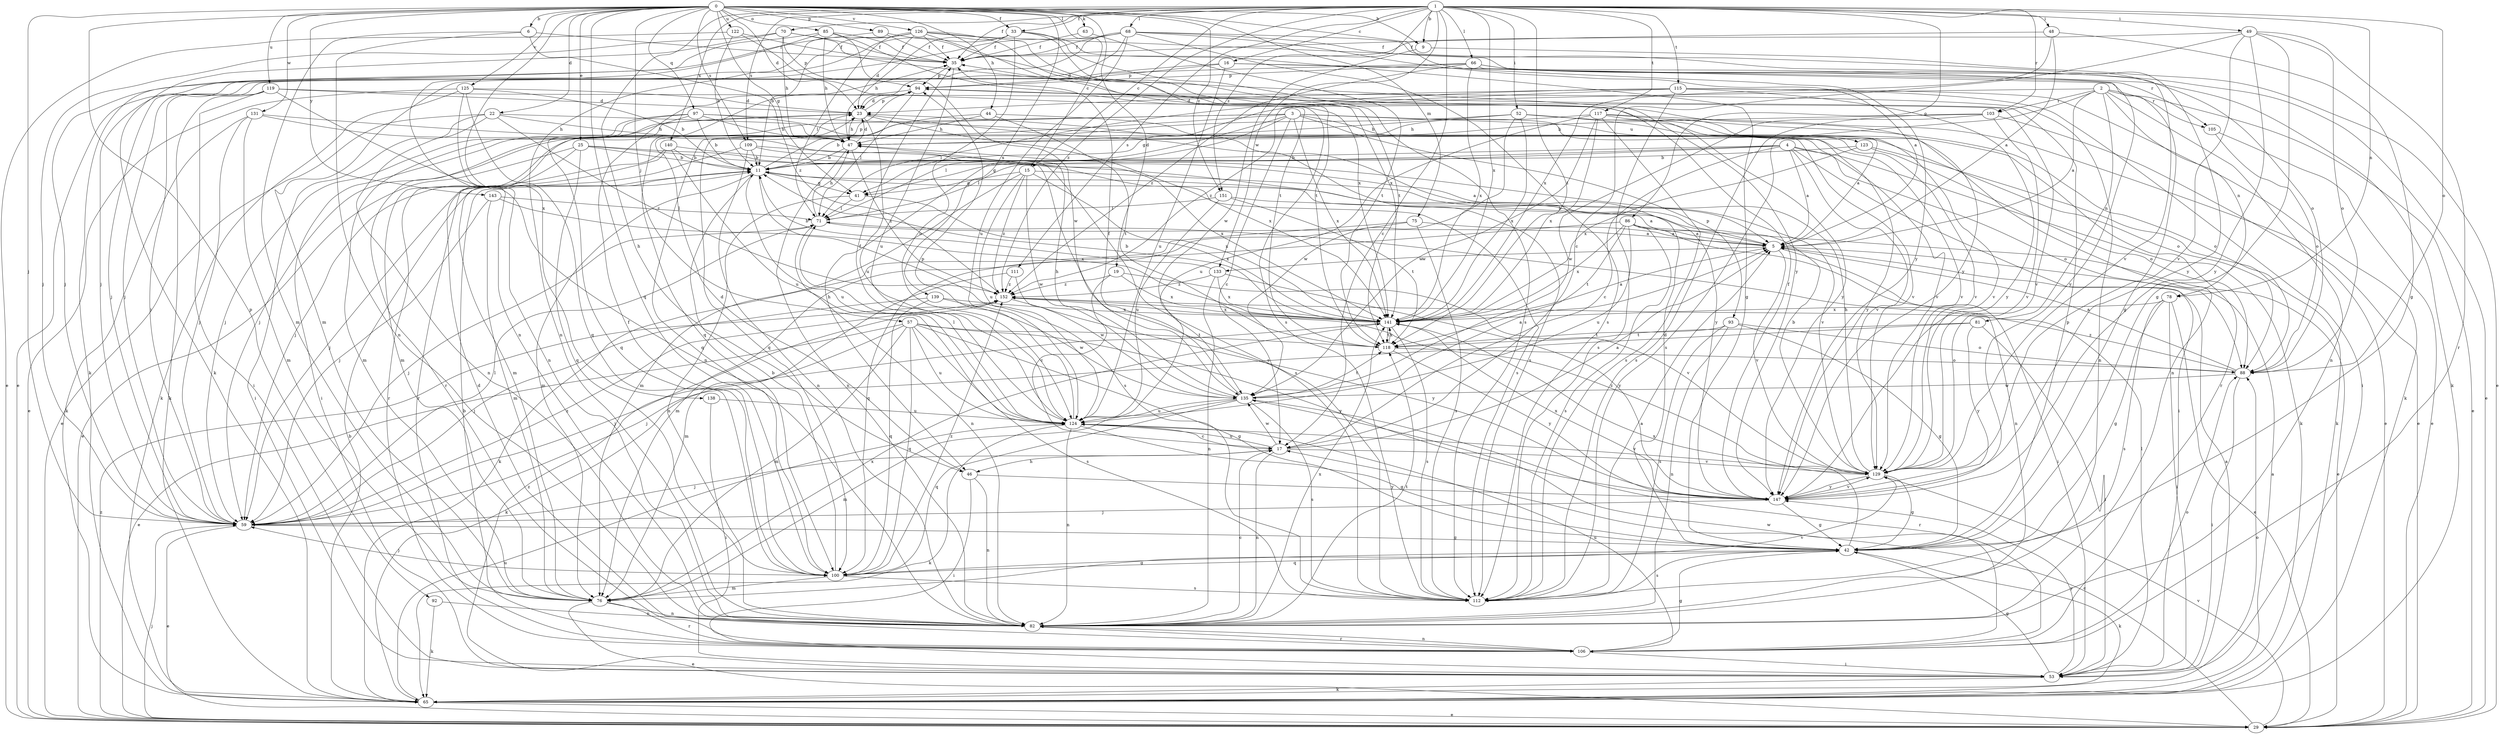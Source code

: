 strict digraph  {
0;
1;
2;
3;
4;
5;
6;
9;
11;
15;
16;
17;
19;
22;
23;
25;
29;
33;
35;
41;
42;
44;
46;
47;
48;
49;
52;
53;
57;
59;
63;
65;
66;
68;
70;
71;
75;
76;
78;
81;
82;
85;
86;
88;
89;
92;
93;
94;
97;
100;
103;
105;
106;
109;
111;
112;
115;
117;
118;
119;
122;
123;
124;
125;
126;
129;
131;
133;
135;
138;
139;
140;
141;
143;
147;
151;
152;
0 -> 6  [label=b];
0 -> 9  [label=b];
0 -> 15  [label=c];
0 -> 19  [label=d];
0 -> 22  [label=d];
0 -> 23  [label=d];
0 -> 25  [label=e];
0 -> 33  [label=f];
0 -> 41  [label=g];
0 -> 44  [label=h];
0 -> 57  [label=j];
0 -> 59  [label=j];
0 -> 63  [label=k];
0 -> 75  [label=m];
0 -> 85  [label=o];
0 -> 89  [label=p];
0 -> 92  [label=p];
0 -> 97  [label=q];
0 -> 100  [label=q];
0 -> 109  [label=s];
0 -> 119  [label=u];
0 -> 122  [label=u];
0 -> 125  [label=v];
0 -> 126  [label=v];
0 -> 131  [label=w];
0 -> 138  [label=x];
0 -> 139  [label=x];
0 -> 143  [label=y];
0 -> 147  [label=y];
0 -> 151  [label=z];
1 -> 9  [label=b];
1 -> 15  [label=c];
1 -> 16  [label=c];
1 -> 17  [label=c];
1 -> 33  [label=f];
1 -> 35  [label=f];
1 -> 46  [label=h];
1 -> 48  [label=i];
1 -> 49  [label=i];
1 -> 52  [label=i];
1 -> 66  [label=l];
1 -> 68  [label=l];
1 -> 70  [label=l];
1 -> 78  [label=n];
1 -> 86  [label=o];
1 -> 88  [label=o];
1 -> 103  [label=r];
1 -> 109  [label=s];
1 -> 111  [label=s];
1 -> 115  [label=t];
1 -> 117  [label=t];
1 -> 118  [label=t];
1 -> 133  [label=w];
1 -> 140  [label=x];
1 -> 141  [label=x];
1 -> 151  [label=z];
1 -> 152  [label=z];
2 -> 5  [label=a];
2 -> 29  [label=e];
2 -> 41  [label=g];
2 -> 78  [label=n];
2 -> 81  [label=n];
2 -> 82  [label=n];
2 -> 103  [label=r];
2 -> 105  [label=r];
2 -> 112  [label=s];
3 -> 17  [label=c];
3 -> 46  [label=h];
3 -> 59  [label=j];
3 -> 71  [label=l];
3 -> 76  [label=m];
3 -> 93  [label=p];
3 -> 100  [label=q];
3 -> 123  [label=u];
3 -> 129  [label=v];
3 -> 141  [label=x];
3 -> 147  [label=y];
4 -> 5  [label=a];
4 -> 11  [label=b];
4 -> 17  [label=c];
4 -> 41  [label=g];
4 -> 53  [label=i];
4 -> 65  [label=k];
4 -> 71  [label=l];
4 -> 88  [label=o];
4 -> 129  [label=v];
5 -> 11  [label=b];
5 -> 53  [label=i];
5 -> 129  [label=v];
5 -> 133  [label=w];
6 -> 35  [label=f];
6 -> 76  [label=m];
6 -> 82  [label=n];
6 -> 152  [label=z];
9 -> 29  [label=e];
9 -> 135  [label=w];
11 -> 41  [label=g];
11 -> 59  [label=j];
11 -> 76  [label=m];
11 -> 94  [label=p];
11 -> 112  [label=s];
11 -> 124  [label=u];
15 -> 41  [label=g];
15 -> 76  [label=m];
15 -> 124  [label=u];
15 -> 129  [label=v];
15 -> 135  [label=w];
15 -> 141  [label=x];
15 -> 152  [label=z];
16 -> 42  [label=g];
16 -> 59  [label=j];
16 -> 94  [label=p];
16 -> 105  [label=r];
16 -> 124  [label=u];
17 -> 5  [label=a];
17 -> 46  [label=h];
17 -> 59  [label=j];
17 -> 82  [label=n];
17 -> 124  [label=u];
17 -> 129  [label=v];
17 -> 135  [label=w];
19 -> 17  [label=c];
19 -> 129  [label=v];
19 -> 141  [label=x];
19 -> 152  [label=z];
22 -> 29  [label=e];
22 -> 47  [label=h];
22 -> 53  [label=i];
22 -> 82  [label=n];
22 -> 129  [label=v];
22 -> 152  [label=z];
23 -> 47  [label=h];
23 -> 53  [label=i];
23 -> 94  [label=p];
23 -> 106  [label=r];
23 -> 112  [label=s];
23 -> 124  [label=u];
23 -> 141  [label=x];
25 -> 5  [label=a];
25 -> 11  [label=b];
25 -> 29  [label=e];
25 -> 100  [label=q];
25 -> 106  [label=r];
25 -> 147  [label=y];
29 -> 17  [label=c];
29 -> 59  [label=j];
29 -> 129  [label=v];
29 -> 152  [label=z];
33 -> 29  [label=e];
33 -> 35  [label=f];
33 -> 42  [label=g];
33 -> 47  [label=h];
33 -> 112  [label=s];
33 -> 118  [label=t];
33 -> 124  [label=u];
35 -> 94  [label=p];
35 -> 124  [label=u];
41 -> 71  [label=l];
41 -> 82  [label=n];
41 -> 141  [label=x];
42 -> 23  [label=d];
42 -> 65  [label=k];
42 -> 94  [label=p];
42 -> 100  [label=q];
42 -> 112  [label=s];
42 -> 141  [label=x];
44 -> 11  [label=b];
44 -> 47  [label=h];
44 -> 118  [label=t];
44 -> 129  [label=v];
46 -> 23  [label=d];
46 -> 53  [label=i];
46 -> 82  [label=n];
46 -> 147  [label=y];
47 -> 11  [label=b];
47 -> 23  [label=d];
47 -> 82  [label=n];
47 -> 152  [label=z];
48 -> 5  [label=a];
48 -> 35  [label=f];
48 -> 42  [label=g];
48 -> 141  [label=x];
49 -> 17  [label=c];
49 -> 35  [label=f];
49 -> 42  [label=g];
49 -> 88  [label=o];
49 -> 106  [label=r];
49 -> 129  [label=v];
49 -> 147  [label=y];
52 -> 5  [label=a];
52 -> 47  [label=h];
52 -> 82  [label=n];
52 -> 100  [label=q];
52 -> 129  [label=v];
52 -> 135  [label=w];
52 -> 141  [label=x];
53 -> 5  [label=a];
53 -> 42  [label=g];
53 -> 65  [label=k];
53 -> 71  [label=l];
53 -> 147  [label=y];
53 -> 152  [label=z];
57 -> 29  [label=e];
57 -> 42  [label=g];
57 -> 65  [label=k];
57 -> 76  [label=m];
57 -> 100  [label=q];
57 -> 112  [label=s];
57 -> 118  [label=t];
57 -> 124  [label=u];
57 -> 147  [label=y];
59 -> 29  [label=e];
59 -> 42  [label=g];
59 -> 71  [label=l];
59 -> 152  [label=z];
63 -> 35  [label=f];
63 -> 118  [label=t];
65 -> 5  [label=a];
65 -> 11  [label=b];
65 -> 29  [label=e];
65 -> 88  [label=o];
65 -> 124  [label=u];
66 -> 29  [label=e];
66 -> 59  [label=j];
66 -> 65  [label=k];
66 -> 94  [label=p];
66 -> 141  [label=x];
66 -> 147  [label=y];
66 -> 152  [label=z];
68 -> 5  [label=a];
68 -> 23  [label=d];
68 -> 35  [label=f];
68 -> 59  [label=j];
68 -> 76  [label=m];
68 -> 112  [label=s];
68 -> 124  [label=u];
68 -> 129  [label=v];
68 -> 147  [label=y];
70 -> 35  [label=f];
70 -> 47  [label=h];
70 -> 59  [label=j];
70 -> 65  [label=k];
70 -> 94  [label=p];
70 -> 147  [label=y];
71 -> 5  [label=a];
71 -> 47  [label=h];
71 -> 59  [label=j];
71 -> 82  [label=n];
75 -> 5  [label=a];
75 -> 65  [label=k];
75 -> 100  [label=q];
75 -> 112  [label=s];
76 -> 29  [label=e];
76 -> 82  [label=n];
76 -> 106  [label=r];
76 -> 129  [label=v];
76 -> 141  [label=x];
78 -> 29  [label=e];
78 -> 42  [label=g];
78 -> 53  [label=i];
78 -> 112  [label=s];
78 -> 141  [label=x];
81 -> 53  [label=i];
81 -> 59  [label=j];
81 -> 118  [label=t];
81 -> 147  [label=y];
82 -> 17  [label=c];
82 -> 106  [label=r];
82 -> 118  [label=t];
82 -> 141  [label=x];
85 -> 35  [label=f];
85 -> 47  [label=h];
85 -> 65  [label=k];
85 -> 82  [label=n];
85 -> 135  [label=w];
85 -> 141  [label=x];
86 -> 5  [label=a];
86 -> 29  [label=e];
86 -> 76  [label=m];
86 -> 82  [label=n];
86 -> 112  [label=s];
86 -> 118  [label=t];
86 -> 124  [label=u];
86 -> 141  [label=x];
88 -> 5  [label=a];
88 -> 53  [label=i];
88 -> 135  [label=w];
88 -> 152  [label=z];
89 -> 35  [label=f];
89 -> 59  [label=j];
89 -> 147  [label=y];
92 -> 65  [label=k];
92 -> 82  [label=n];
93 -> 42  [label=g];
93 -> 82  [label=n];
93 -> 88  [label=o];
93 -> 112  [label=s];
93 -> 118  [label=t];
94 -> 23  [label=d];
94 -> 71  [label=l];
94 -> 82  [label=n];
94 -> 100  [label=q];
94 -> 129  [label=v];
97 -> 11  [label=b];
97 -> 47  [label=h];
97 -> 59  [label=j];
97 -> 76  [label=m];
97 -> 88  [label=o];
97 -> 100  [label=q];
97 -> 129  [label=v];
100 -> 11  [label=b];
100 -> 35  [label=f];
100 -> 42  [label=g];
100 -> 59  [label=j];
100 -> 76  [label=m];
100 -> 112  [label=s];
100 -> 152  [label=z];
103 -> 29  [label=e];
103 -> 47  [label=h];
103 -> 112  [label=s];
103 -> 129  [label=v];
103 -> 135  [label=w];
105 -> 29  [label=e];
105 -> 88  [label=o];
106 -> 11  [label=b];
106 -> 23  [label=d];
106 -> 42  [label=g];
106 -> 53  [label=i];
106 -> 82  [label=n];
106 -> 88  [label=o];
106 -> 124  [label=u];
106 -> 135  [label=w];
109 -> 11  [label=b];
109 -> 82  [label=n];
109 -> 106  [label=r];
109 -> 112  [label=s];
109 -> 141  [label=x];
111 -> 76  [label=m];
111 -> 135  [label=w];
111 -> 152  [label=z];
112 -> 5  [label=a];
115 -> 23  [label=d];
115 -> 53  [label=i];
115 -> 65  [label=k];
115 -> 71  [label=l];
115 -> 112  [label=s];
115 -> 147  [label=y];
115 -> 152  [label=z];
117 -> 29  [label=e];
117 -> 47  [label=h];
117 -> 88  [label=o];
117 -> 106  [label=r];
117 -> 112  [label=s];
117 -> 124  [label=u];
117 -> 135  [label=w];
117 -> 141  [label=x];
118 -> 88  [label=o];
118 -> 141  [label=x];
118 -> 147  [label=y];
119 -> 23  [label=d];
119 -> 53  [label=i];
119 -> 59  [label=j];
119 -> 65  [label=k];
119 -> 82  [label=n];
119 -> 147  [label=y];
122 -> 11  [label=b];
122 -> 29  [label=e];
122 -> 35  [label=f];
122 -> 118  [label=t];
123 -> 11  [label=b];
123 -> 65  [label=k];
123 -> 88  [label=o];
123 -> 141  [label=x];
124 -> 17  [label=c];
124 -> 35  [label=f];
124 -> 42  [label=g];
124 -> 65  [label=k];
124 -> 71  [label=l];
124 -> 82  [label=n];
124 -> 94  [label=p];
124 -> 129  [label=v];
125 -> 11  [label=b];
125 -> 23  [label=d];
125 -> 29  [label=e];
125 -> 65  [label=k];
125 -> 82  [label=n];
125 -> 100  [label=q];
126 -> 11  [label=b];
126 -> 23  [label=d];
126 -> 35  [label=f];
126 -> 71  [label=l];
126 -> 82  [label=n];
126 -> 88  [label=o];
126 -> 112  [label=s];
126 -> 118  [label=t];
126 -> 141  [label=x];
129 -> 11  [label=b];
129 -> 42  [label=g];
129 -> 47  [label=h];
129 -> 147  [label=y];
129 -> 152  [label=z];
131 -> 47  [label=h];
131 -> 59  [label=j];
131 -> 65  [label=k];
131 -> 76  [label=m];
131 -> 112  [label=s];
133 -> 11  [label=b];
133 -> 82  [label=n];
133 -> 141  [label=x];
133 -> 147  [label=y];
133 -> 152  [label=z];
135 -> 5  [label=a];
135 -> 35  [label=f];
135 -> 47  [label=h];
135 -> 76  [label=m];
135 -> 100  [label=q];
135 -> 106  [label=r];
135 -> 112  [label=s];
135 -> 118  [label=t];
135 -> 124  [label=u];
138 -> 53  [label=i];
138 -> 124  [label=u];
139 -> 59  [label=j];
139 -> 100  [label=q];
139 -> 135  [label=w];
139 -> 141  [label=x];
140 -> 11  [label=b];
140 -> 59  [label=j];
140 -> 76  [label=m];
140 -> 112  [label=s];
140 -> 124  [label=u];
141 -> 5  [label=a];
141 -> 11  [label=b];
141 -> 59  [label=j];
141 -> 112  [label=s];
141 -> 118  [label=t];
143 -> 59  [label=j];
143 -> 71  [label=l];
143 -> 76  [label=m];
143 -> 141  [label=x];
147 -> 35  [label=f];
147 -> 42  [label=g];
147 -> 59  [label=j];
147 -> 129  [label=v];
147 -> 141  [label=x];
151 -> 5  [label=a];
151 -> 71  [label=l];
151 -> 118  [label=t];
151 -> 124  [label=u];
152 -> 141  [label=x];
152 -> 147  [label=y];
}

